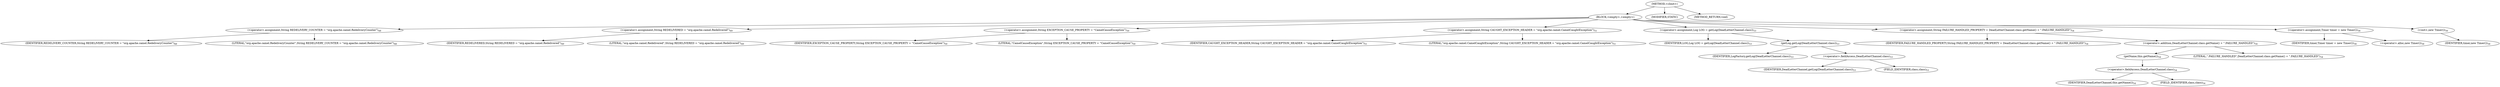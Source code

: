 digraph "&lt;clinit&gt;" {  
"1191" [label = <(METHOD,&lt;clinit&gt;)> ]
"1192" [label = <(BLOCK,&lt;empty&gt;,&lt;empty&gt;)> ]
"1193" [label = <(&lt;operator&gt;.assignment,String REDELIVERY_COUNTER = &quot;org.apache.camel.RedeliveryCounter&quot;)<SUB>48</SUB>> ]
"1194" [label = <(IDENTIFIER,REDELIVERY_COUNTER,String REDELIVERY_COUNTER = &quot;org.apache.camel.RedeliveryCounter&quot;)<SUB>48</SUB>> ]
"1195" [label = <(LITERAL,&quot;org.apache.camel.RedeliveryCounter&quot;,String REDELIVERY_COUNTER = &quot;org.apache.camel.RedeliveryCounter&quot;)<SUB>48</SUB>> ]
"1196" [label = <(&lt;operator&gt;.assignment,String REDELIVERED = &quot;org.apache.camel.Redelivered&quot;)<SUB>49</SUB>> ]
"1197" [label = <(IDENTIFIER,REDELIVERED,String REDELIVERED = &quot;org.apache.camel.Redelivered&quot;)<SUB>49</SUB>> ]
"1198" [label = <(LITERAL,&quot;org.apache.camel.Redelivered&quot;,String REDELIVERED = &quot;org.apache.camel.Redelivered&quot;)<SUB>49</SUB>> ]
"1199" [label = <(&lt;operator&gt;.assignment,String EXCEPTION_CAUSE_PROPERTY = &quot;CamelCauseException&quot;)<SUB>50</SUB>> ]
"1200" [label = <(IDENTIFIER,EXCEPTION_CAUSE_PROPERTY,String EXCEPTION_CAUSE_PROPERTY = &quot;CamelCauseException&quot;)<SUB>50</SUB>> ]
"1201" [label = <(LITERAL,&quot;CamelCauseException&quot;,String EXCEPTION_CAUSE_PROPERTY = &quot;CamelCauseException&quot;)<SUB>50</SUB>> ]
"1202" [label = <(&lt;operator&gt;.assignment,String CAUGHT_EXCEPTION_HEADER = &quot;org.apache.camel.CamelCaughtException&quot;)<SUB>51</SUB>> ]
"1203" [label = <(IDENTIFIER,CAUGHT_EXCEPTION_HEADER,String CAUGHT_EXCEPTION_HEADER = &quot;org.apache.camel.CamelCaughtException&quot;)<SUB>51</SUB>> ]
"1204" [label = <(LITERAL,&quot;org.apache.camel.CamelCaughtException&quot;,String CAUGHT_EXCEPTION_HEADER = &quot;org.apache.camel.CamelCaughtException&quot;)<SUB>51</SUB>> ]
"1205" [label = <(&lt;operator&gt;.assignment,Log LOG = getLog(DeadLetterChannel.class))<SUB>53</SUB>> ]
"1206" [label = <(IDENTIFIER,LOG,Log LOG = getLog(DeadLetterChannel.class))<SUB>53</SUB>> ]
"1207" [label = <(getLog,getLog(DeadLetterChannel.class))<SUB>53</SUB>> ]
"1208" [label = <(IDENTIFIER,LogFactory,getLog(DeadLetterChannel.class))<SUB>53</SUB>> ]
"1209" [label = <(&lt;operator&gt;.fieldAccess,DeadLetterChannel.class)<SUB>53</SUB>> ]
"1210" [label = <(IDENTIFIER,DeadLetterChannel,getLog(DeadLetterChannel.class))<SUB>53</SUB>> ]
"1211" [label = <(FIELD_IDENTIFIER,class,class)<SUB>53</SUB>> ]
"1212" [label = <(&lt;operator&gt;.assignment,String FAILURE_HANDLED_PROPERTY = DeadLetterChannel.class.getName() + &quot;.FAILURE_HANDLED&quot;)<SUB>54</SUB>> ]
"1213" [label = <(IDENTIFIER,FAILURE_HANDLED_PROPERTY,String FAILURE_HANDLED_PROPERTY = DeadLetterChannel.class.getName() + &quot;.FAILURE_HANDLED&quot;)<SUB>54</SUB>> ]
"1214" [label = <(&lt;operator&gt;.addition,DeadLetterChannel.class.getName() + &quot;.FAILURE_HANDLED&quot;)<SUB>54</SUB>> ]
"1215" [label = <(getName,this.getName())<SUB>54</SUB>> ]
"1216" [label = <(&lt;operator&gt;.fieldAccess,DeadLetterChannel.class)<SUB>54</SUB>> ]
"1217" [label = <(IDENTIFIER,DeadLetterChannel,this.getName())<SUB>54</SUB>> ]
"1218" [label = <(FIELD_IDENTIFIER,class,class)<SUB>54</SUB>> ]
"1219" [label = <(LITERAL,&quot;.FAILURE_HANDLED&quot;,DeadLetterChannel.class.getName() + &quot;.FAILURE_HANDLED&quot;)<SUB>54</SUB>> ]
"1220" [label = <(&lt;operator&gt;.assignment,Timer timer = new Timer())<SUB>56</SUB>> ]
"1221" [label = <(IDENTIFIER,timer,Timer timer = new Timer())<SUB>56</SUB>> ]
"1222" [label = <(&lt;operator&gt;.alloc,new Timer())<SUB>56</SUB>> ]
"1223" [label = <(&lt;init&gt;,new Timer())<SUB>56</SUB>> ]
"3" [label = <(IDENTIFIER,timer,new Timer())<SUB>56</SUB>> ]
"1224" [label = <(MODIFIER,STATIC)> ]
"1225" [label = <(METHOD_RETURN,void)> ]
  "1191" -> "1192" 
  "1191" -> "1224" 
  "1191" -> "1225" 
  "1192" -> "1193" 
  "1192" -> "1196" 
  "1192" -> "1199" 
  "1192" -> "1202" 
  "1192" -> "1205" 
  "1192" -> "1212" 
  "1192" -> "1220" 
  "1192" -> "1223" 
  "1193" -> "1194" 
  "1193" -> "1195" 
  "1196" -> "1197" 
  "1196" -> "1198" 
  "1199" -> "1200" 
  "1199" -> "1201" 
  "1202" -> "1203" 
  "1202" -> "1204" 
  "1205" -> "1206" 
  "1205" -> "1207" 
  "1207" -> "1208" 
  "1207" -> "1209" 
  "1209" -> "1210" 
  "1209" -> "1211" 
  "1212" -> "1213" 
  "1212" -> "1214" 
  "1214" -> "1215" 
  "1214" -> "1219" 
  "1215" -> "1216" 
  "1216" -> "1217" 
  "1216" -> "1218" 
  "1220" -> "1221" 
  "1220" -> "1222" 
  "1223" -> "3" 
}
